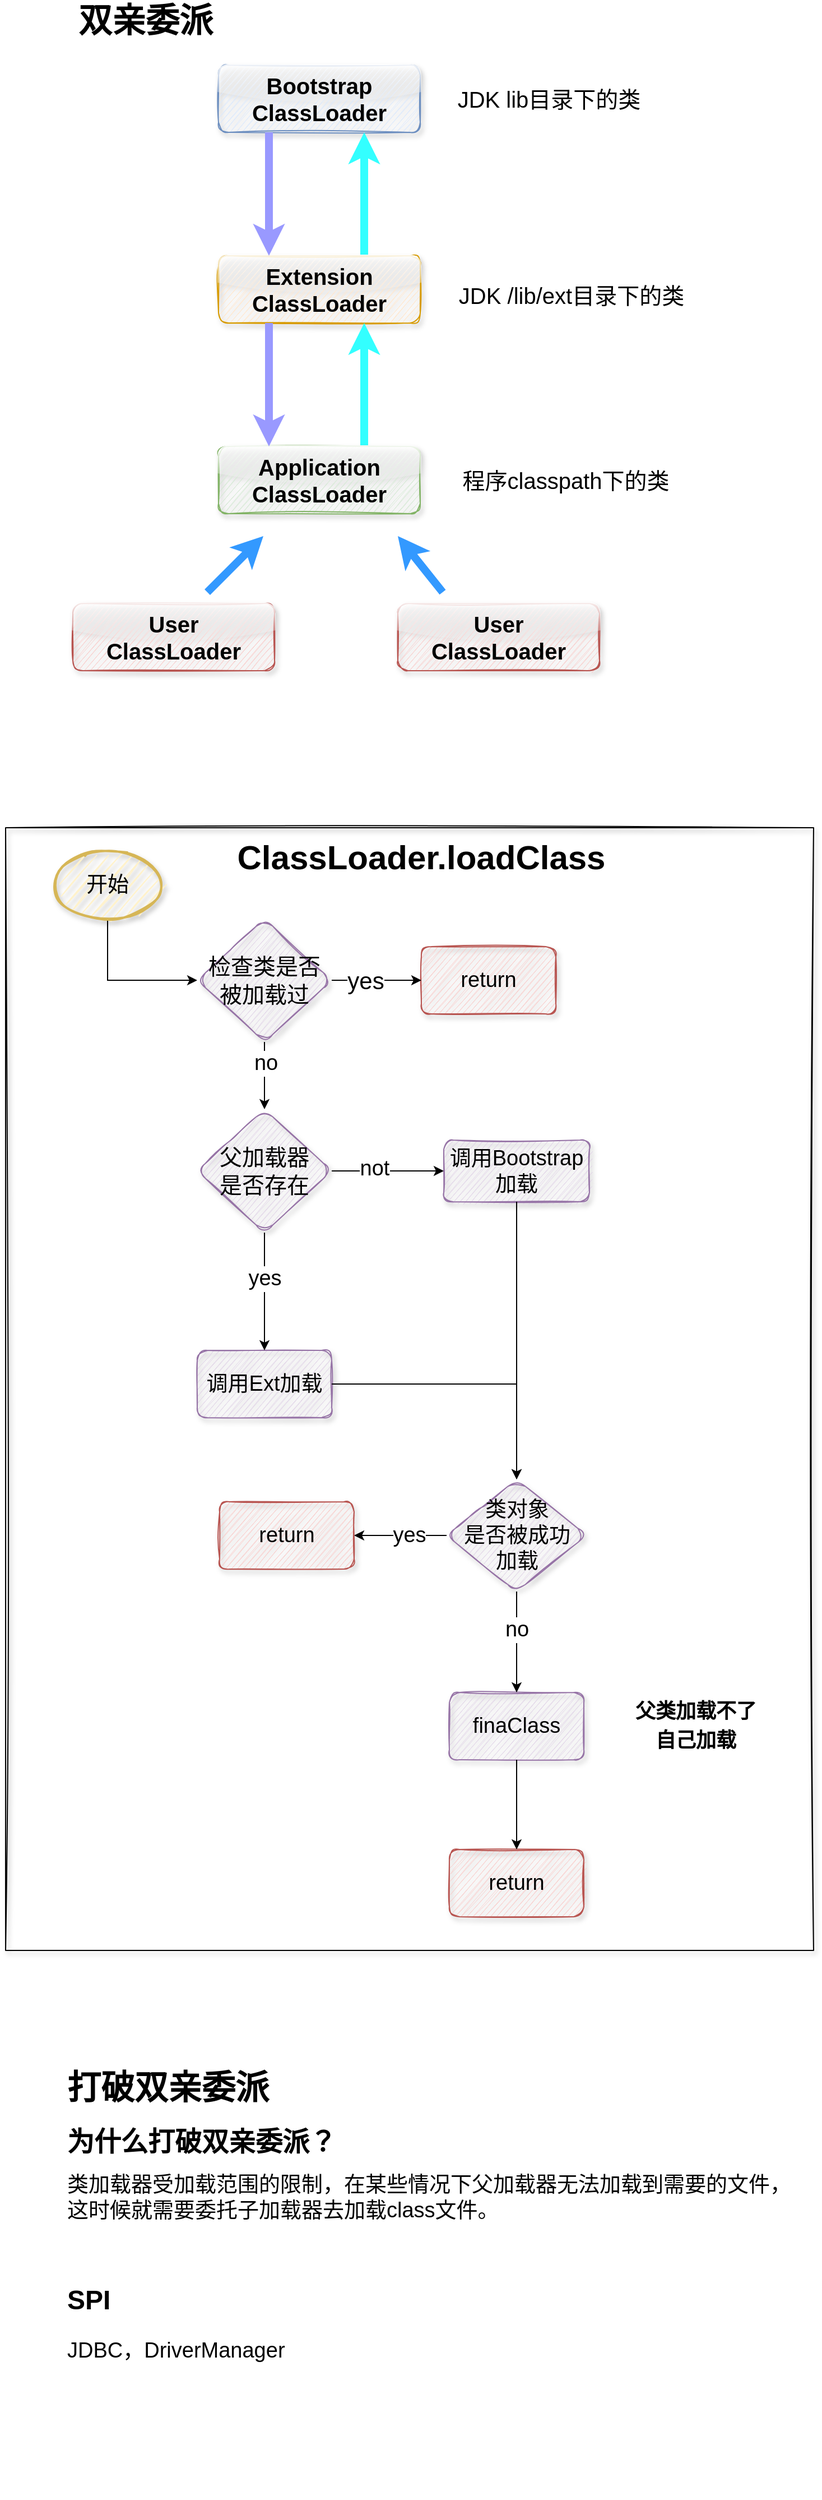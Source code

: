<mxfile version="16.5.6" type="github">
  <diagram id="boqYSjhlPDfo5EqzpHAg" name="Page-1">
    <mxGraphModel dx="1416" dy="734" grid="1" gridSize="10" guides="1" tooltips="1" connect="1" arrows="1" fold="1" page="1" pageScale="1" pageWidth="827" pageHeight="1169" math="0" shadow="0">
      <root>
        <mxCell id="0" />
        <mxCell id="1" parent="0" />
        <mxCell id="QJieqvBiZlkZ0J_g9zYV-2" value="&lt;h1&gt;&lt;font style=&quot;font-size: 30px&quot;&gt;打破双亲委派&lt;/font&gt;&lt;/h1&gt;&lt;p&gt;&lt;b&gt;&lt;font style=&quot;font-size: 24px&quot;&gt;为什么打破双亲委派？&lt;/font&gt;&lt;/b&gt;&lt;/p&gt;&lt;p&gt;&lt;font style=&quot;font-size: 19px&quot;&gt;类加载器受加载范围的限制，在某些情况下父加载器无法加载到需要的文件，这时候就需要委托子加载器去加载class文件。&lt;/font&gt;&lt;/p&gt;&lt;p style=&quot;font-size: 17px&quot;&gt;&lt;br&gt;&lt;/p&gt;&lt;p&gt;&lt;b&gt;&lt;font style=&quot;font-size: 24px&quot;&gt;SPI&lt;/font&gt;&lt;/b&gt;&lt;/p&gt;&lt;p style=&quot;font-size: 19px&quot;&gt;JDBC，DriverManager&amp;nbsp;&lt;/p&gt;" style="text;html=1;strokeColor=none;fillColor=none;spacing=5;spacingTop=-20;whiteSpace=wrap;overflow=hidden;rounded=0;" parent="1" vertex="1">
          <mxGeometry x="110" y="1880" width="660" height="390" as="geometry" />
        </mxCell>
        <mxCell id="LoPak_it9yGRDo9d3WOG-57" value="" style="group" vertex="1" connectable="0" parent="1">
          <mxGeometry x="60" y="780" width="721" height="1001" as="geometry" />
        </mxCell>
        <mxCell id="LoPak_it9yGRDo9d3WOG-9" value="" style="rounded=0;whiteSpace=wrap;html=1;shadow=1;glass=0;sketch=1;fontSize=20;gradientColor=none;fillStyle=auto;fillColor=none;" vertex="1" parent="LoPak_it9yGRDo9d3WOG-57">
          <mxGeometry width="721" height="1001" as="geometry" />
        </mxCell>
        <mxCell id="LoPak_it9yGRDo9d3WOG-18" value="" style="edgeStyle=orthogonalEdgeStyle;rounded=0;orthogonalLoop=1;jettySize=auto;html=1;fontSize=19;" edge="1" parent="LoPak_it9yGRDo9d3WOG-57" source="LoPak_it9yGRDo9d3WOG-16">
          <mxGeometry relative="1" as="geometry">
            <mxPoint x="231" y="251" as="targetPoint" />
          </mxGeometry>
        </mxCell>
        <mxCell id="LoPak_it9yGRDo9d3WOG-19" value="no" style="edgeLabel;html=1;align=center;verticalAlign=middle;resizable=0;points=[];fontSize=19;" vertex="1" connectable="0" parent="LoPak_it9yGRDo9d3WOG-18">
          <mxGeometry x="0.238" y="-1" relative="1" as="geometry">
            <mxPoint x="1" y="-18" as="offset" />
          </mxGeometry>
        </mxCell>
        <mxCell id="LoPak_it9yGRDo9d3WOG-16" value="&lt;span style=&quot;font-size: 20px&quot;&gt;检查类是否被加载过&lt;/span&gt;" style="rhombus;whiteSpace=wrap;html=1;shadow=1;glass=0;sketch=1;fillStyle=auto;fontSize=19;fillColor=#e1d5e7;rounded=1;strokeColor=#9673a6;" vertex="1" parent="LoPak_it9yGRDo9d3WOG-57">
          <mxGeometry x="171" y="81" width="120" height="110" as="geometry" />
        </mxCell>
        <mxCell id="LoPak_it9yGRDo9d3WOG-22" style="edgeStyle=orthogonalEdgeStyle;rounded=0;orthogonalLoop=1;jettySize=auto;html=1;exitX=0.5;exitY=1;exitDx=0;exitDy=0;exitPerimeter=0;fontSize=19;" edge="1" parent="LoPak_it9yGRDo9d3WOG-57" source="LoPak_it9yGRDo9d3WOG-20" target="LoPak_it9yGRDo9d3WOG-16">
          <mxGeometry relative="1" as="geometry" />
        </mxCell>
        <mxCell id="LoPak_it9yGRDo9d3WOG-20" value="开始" style="strokeWidth=2;html=1;shape=mxgraph.flowchart.start_1;whiteSpace=wrap;rounded=1;shadow=1;glass=0;sketch=1;fillStyle=auto;fontSize=19;fillColor=#fff2cc;strokeColor=#d6b656;" vertex="1" parent="LoPak_it9yGRDo9d3WOG-57">
          <mxGeometry x="41" y="21" width="100" height="60" as="geometry" />
        </mxCell>
        <mxCell id="LoPak_it9yGRDo9d3WOG-30" value="return" style="whiteSpace=wrap;html=1;fontSize=19;fillColor=#f8cecc;strokeColor=#b85450;shadow=1;glass=0;sketch=1;fillStyle=auto;rounded=1;" vertex="1" parent="LoPak_it9yGRDo9d3WOG-57">
          <mxGeometry x="371" y="106" width="120" height="60" as="geometry" />
        </mxCell>
        <mxCell id="LoPak_it9yGRDo9d3WOG-31" value="" style="edgeStyle=orthogonalEdgeStyle;rounded=0;orthogonalLoop=1;jettySize=auto;html=1;fontSize=19;" edge="1" parent="LoPak_it9yGRDo9d3WOG-57" source="LoPak_it9yGRDo9d3WOG-16" target="LoPak_it9yGRDo9d3WOG-30">
          <mxGeometry relative="1" as="geometry" />
        </mxCell>
        <mxCell id="LoPak_it9yGRDo9d3WOG-55" value="yes" style="edgeLabel;html=1;align=center;verticalAlign=middle;resizable=0;points=[];fontSize=21;fontFamily=Helvetica;fontColor=default;" vertex="1" connectable="0" parent="LoPak_it9yGRDo9d3WOG-31">
          <mxGeometry x="-0.25" relative="1" as="geometry">
            <mxPoint as="offset" />
          </mxGeometry>
        </mxCell>
        <mxCell id="LoPak_it9yGRDo9d3WOG-33" value="&lt;span style=&quot;font-size: 20px&quot;&gt;父加载器&lt;br&gt;是否存在&lt;br&gt;&lt;/span&gt;" style="rhombus;whiteSpace=wrap;html=1;shadow=1;glass=0;sketch=1;fillStyle=auto;fontSize=19;fillColor=#e1d5e7;rounded=1;strokeColor=#9673a6;" vertex="1" parent="LoPak_it9yGRDo9d3WOG-57">
          <mxGeometry x="171" y="251" width="120" height="110" as="geometry" />
        </mxCell>
        <mxCell id="LoPak_it9yGRDo9d3WOG-34" value="调用Bootstrap加载" style="whiteSpace=wrap;html=1;fontSize=19;fillColor=#e1d5e7;strokeColor=#9673a6;shadow=1;glass=0;sketch=1;fillStyle=auto;rounded=1;" vertex="1" parent="LoPak_it9yGRDo9d3WOG-57">
          <mxGeometry x="391" y="278.5" width="130" height="55" as="geometry" />
        </mxCell>
        <mxCell id="LoPak_it9yGRDo9d3WOG-35" value="" style="edgeStyle=orthogonalEdgeStyle;rounded=0;orthogonalLoop=1;jettySize=auto;html=1;fontSize=19;" edge="1" parent="LoPak_it9yGRDo9d3WOG-57" source="LoPak_it9yGRDo9d3WOG-33" target="LoPak_it9yGRDo9d3WOG-34">
          <mxGeometry relative="1" as="geometry" />
        </mxCell>
        <mxCell id="LoPak_it9yGRDo9d3WOG-38" value="not" style="edgeLabel;html=1;align=center;verticalAlign=middle;resizable=0;points=[];fontSize=19;" vertex="1" connectable="0" parent="LoPak_it9yGRDo9d3WOG-35">
          <mxGeometry x="-0.25" relative="1" as="geometry">
            <mxPoint y="-2" as="offset" />
          </mxGeometry>
        </mxCell>
        <mxCell id="LoPak_it9yGRDo9d3WOG-40" value="调用Ext加载" style="whiteSpace=wrap;html=1;fontSize=19;fillColor=#e1d5e7;strokeColor=#9673a6;shadow=1;glass=0;sketch=1;fillStyle=auto;rounded=1;" vertex="1" parent="LoPak_it9yGRDo9d3WOG-57">
          <mxGeometry x="171" y="466" width="120" height="60" as="geometry" />
        </mxCell>
        <mxCell id="LoPak_it9yGRDo9d3WOG-41" value="" style="edgeStyle=orthogonalEdgeStyle;rounded=0;orthogonalLoop=1;jettySize=auto;html=1;fontSize=19;" edge="1" parent="LoPak_it9yGRDo9d3WOG-57" source="LoPak_it9yGRDo9d3WOG-33" target="LoPak_it9yGRDo9d3WOG-40">
          <mxGeometry relative="1" as="geometry" />
        </mxCell>
        <mxCell id="LoPak_it9yGRDo9d3WOG-42" value="yes" style="edgeLabel;html=1;align=center;verticalAlign=middle;resizable=0;points=[];fontSize=19;fontFamily=Helvetica;fontColor=default;" vertex="1" connectable="0" parent="LoPak_it9yGRDo9d3WOG-41">
          <mxGeometry x="-0.219" relative="1" as="geometry">
            <mxPoint as="offset" />
          </mxGeometry>
        </mxCell>
        <mxCell id="LoPak_it9yGRDo9d3WOG-43" value="类对象&lt;br&gt;是否被成功&lt;br&gt;加载" style="rhombus;whiteSpace=wrap;html=1;fontSize=19;fillColor=#e1d5e7;strokeColor=#9673a6;shadow=1;glass=0;sketch=1;fillStyle=auto;rounded=1;" vertex="1" parent="LoPak_it9yGRDo9d3WOG-57">
          <mxGeometry x="393.5" y="581" width="125" height="100" as="geometry" />
        </mxCell>
        <mxCell id="LoPak_it9yGRDo9d3WOG-45" style="edgeStyle=orthogonalEdgeStyle;shape=connector;rounded=0;orthogonalLoop=1;jettySize=auto;html=1;exitX=0.5;exitY=1;exitDx=0;exitDy=0;entryX=0.5;entryY=0;entryDx=0;entryDy=0;labelBackgroundColor=default;fontFamily=Helvetica;fontSize=19;fontColor=default;endArrow=classic;strokeColor=default;" edge="1" parent="LoPak_it9yGRDo9d3WOG-57" source="LoPak_it9yGRDo9d3WOG-34" target="LoPak_it9yGRDo9d3WOG-43">
          <mxGeometry relative="1" as="geometry" />
        </mxCell>
        <mxCell id="LoPak_it9yGRDo9d3WOG-44" value="" style="edgeStyle=orthogonalEdgeStyle;shape=connector;rounded=0;orthogonalLoop=1;jettySize=auto;html=1;labelBackgroundColor=default;fontFamily=Helvetica;fontSize=19;fontColor=default;endArrow=classic;strokeColor=default;" edge="1" parent="LoPak_it9yGRDo9d3WOG-57" source="LoPak_it9yGRDo9d3WOG-40" target="LoPak_it9yGRDo9d3WOG-43">
          <mxGeometry relative="1" as="geometry" />
        </mxCell>
        <mxCell id="LoPak_it9yGRDo9d3WOG-46" value="finaClass" style="whiteSpace=wrap;html=1;fontSize=19;fillColor=#e1d5e7;strokeColor=#9673a6;shadow=1;glass=0;sketch=1;fillStyle=auto;rounded=1;" vertex="1" parent="LoPak_it9yGRDo9d3WOG-57">
          <mxGeometry x="396" y="771" width="120" height="60" as="geometry" />
        </mxCell>
        <mxCell id="LoPak_it9yGRDo9d3WOG-47" value="" style="edgeStyle=orthogonalEdgeStyle;shape=connector;rounded=0;orthogonalLoop=1;jettySize=auto;html=1;labelBackgroundColor=default;fontFamily=Helvetica;fontSize=19;fontColor=default;endArrow=classic;strokeColor=default;" edge="1" parent="LoPak_it9yGRDo9d3WOG-57" source="LoPak_it9yGRDo9d3WOG-43" target="LoPak_it9yGRDo9d3WOG-46">
          <mxGeometry relative="1" as="geometry" />
        </mxCell>
        <mxCell id="LoPak_it9yGRDo9d3WOG-51" value="no" style="edgeLabel;html=1;align=center;verticalAlign=middle;resizable=0;points=[];fontSize=19;fontFamily=Helvetica;fontColor=default;" vertex="1" connectable="0" parent="LoPak_it9yGRDo9d3WOG-47">
          <mxGeometry x="0.3" relative="1" as="geometry">
            <mxPoint y="-25" as="offset" />
          </mxGeometry>
        </mxCell>
        <mxCell id="LoPak_it9yGRDo9d3WOG-48" value="return" style="whiteSpace=wrap;html=1;fontSize=19;fillColor=#f8cecc;strokeColor=#b85450;shadow=1;glass=0;sketch=1;fillStyle=auto;rounded=1;" vertex="1" parent="LoPak_it9yGRDo9d3WOG-57">
          <mxGeometry x="191" y="601" width="120" height="60" as="geometry" />
        </mxCell>
        <mxCell id="LoPak_it9yGRDo9d3WOG-49" value="" style="edgeStyle=orthogonalEdgeStyle;shape=connector;rounded=0;orthogonalLoop=1;jettySize=auto;html=1;labelBackgroundColor=default;fontFamily=Helvetica;fontSize=19;fontColor=default;endArrow=classic;strokeColor=default;" edge="1" parent="LoPak_it9yGRDo9d3WOG-57" source="LoPak_it9yGRDo9d3WOG-43" target="LoPak_it9yGRDo9d3WOG-48">
          <mxGeometry relative="1" as="geometry" />
        </mxCell>
        <mxCell id="LoPak_it9yGRDo9d3WOG-50" value="yes" style="edgeLabel;html=1;align=center;verticalAlign=middle;resizable=0;points=[];fontSize=19;fontFamily=Helvetica;fontColor=default;" vertex="1" connectable="0" parent="LoPak_it9yGRDo9d3WOG-49">
          <mxGeometry x="-0.236" y="2" relative="1" as="geometry">
            <mxPoint x="-2" y="-2" as="offset" />
          </mxGeometry>
        </mxCell>
        <mxCell id="LoPak_it9yGRDo9d3WOG-52" value="return" style="whiteSpace=wrap;html=1;fontSize=19;fillColor=#f8cecc;strokeColor=#b85450;shadow=1;glass=0;sketch=1;fillStyle=auto;rounded=1;" vertex="1" parent="LoPak_it9yGRDo9d3WOG-57">
          <mxGeometry x="396" y="911" width="120" height="60" as="geometry" />
        </mxCell>
        <mxCell id="LoPak_it9yGRDo9d3WOG-53" value="" style="edgeStyle=orthogonalEdgeStyle;shape=connector;rounded=0;orthogonalLoop=1;jettySize=auto;html=1;labelBackgroundColor=default;fontFamily=Helvetica;fontSize=19;fontColor=default;endArrow=classic;strokeColor=default;" edge="1" parent="LoPak_it9yGRDo9d3WOG-57" source="LoPak_it9yGRDo9d3WOG-46" target="LoPak_it9yGRDo9d3WOG-52">
          <mxGeometry relative="1" as="geometry" />
        </mxCell>
        <mxCell id="LoPak_it9yGRDo9d3WOG-54" value="&lt;font style=&quot;font-size: 30px&quot;&gt;&lt;b&gt;ClassLoader.loadClass&lt;/b&gt;&lt;/font&gt;" style="text;html=1;strokeColor=none;fillColor=none;align=center;verticalAlign=middle;whiteSpace=wrap;rounded=0;shadow=1;glass=0;sketch=1;fillStyle=auto;fontFamily=Helvetica;fontSize=19;fontColor=default;" vertex="1" parent="LoPak_it9yGRDo9d3WOG-57">
          <mxGeometry x="341" y="11" width="60" height="30" as="geometry" />
        </mxCell>
        <mxCell id="LoPak_it9yGRDo9d3WOG-56" value="&lt;font style=&quot;font-size: 18px&quot;&gt;&lt;b&gt;父类加载不了&lt;br&gt;自己加载&lt;/b&gt;&lt;/font&gt;" style="text;html=1;strokeColor=none;fillColor=none;align=center;verticalAlign=middle;whiteSpace=wrap;rounded=0;shadow=1;glass=0;sketch=1;fillStyle=auto;fontFamily=Helvetica;fontSize=21;fontColor=default;" vertex="1" parent="LoPak_it9yGRDo9d3WOG-57">
          <mxGeometry x="541" y="786" width="150" height="25" as="geometry" />
        </mxCell>
        <mxCell id="LoPak_it9yGRDo9d3WOG-58" value="" style="group" vertex="1" connectable="0" parent="1">
          <mxGeometry x="120" y="50" width="550" height="590" as="geometry" />
        </mxCell>
        <mxCell id="ihBeobYTyzfN0iLytpON-1" value="Bootstrap ClassLoader" style="rounded=1;whiteSpace=wrap;html=1;glass=1;sketch=1;shadow=1;fillColor=#dae8fc;strokeColor=#6c8ebf;fontSize=20;fontStyle=1" parent="LoPak_it9yGRDo9d3WOG-58" vertex="1">
          <mxGeometry x="130" y="50" width="180" height="60" as="geometry" />
        </mxCell>
        <mxCell id="ihBeobYTyzfN0iLytpON-7" value="" style="edgeStyle=orthogonalEdgeStyle;rounded=0;orthogonalLoop=1;jettySize=auto;html=1;fontSize=20;strokeWidth=7;strokeColor=#33FFFF;" parent="LoPak_it9yGRDo9d3WOG-58" source="ihBeobYTyzfN0iLytpON-2" target="ihBeobYTyzfN0iLytpON-1" edge="1">
          <mxGeometry relative="1" as="geometry">
            <Array as="points">
              <mxPoint x="260" y="160" />
              <mxPoint x="260" y="160" />
            </Array>
          </mxGeometry>
        </mxCell>
        <mxCell id="ihBeobYTyzfN0iLytpON-2" value="Extension ClassLoader" style="rounded=1;whiteSpace=wrap;html=1;glass=1;sketch=1;shadow=1;fillColor=#ffe6cc;strokeColor=#d79b00;fontSize=20;fontStyle=1" parent="LoPak_it9yGRDo9d3WOG-58" vertex="1">
          <mxGeometry x="130" y="220" width="180" height="60" as="geometry" />
        </mxCell>
        <mxCell id="ihBeobYTyzfN0iLytpON-12" style="edgeStyle=orthogonalEdgeStyle;rounded=0;orthogonalLoop=1;jettySize=auto;html=1;exitX=0.25;exitY=1;exitDx=0;exitDy=0;entryX=0.25;entryY=0;entryDx=0;entryDy=0;fontSize=20;strokeColor=#9999FF;strokeWidth=7;" parent="LoPak_it9yGRDo9d3WOG-58" source="ihBeobYTyzfN0iLytpON-1" target="ihBeobYTyzfN0iLytpON-2" edge="1">
          <mxGeometry relative="1" as="geometry" />
        </mxCell>
        <mxCell id="ihBeobYTyzfN0iLytpON-6" value="" style="edgeStyle=orthogonalEdgeStyle;rounded=0;orthogonalLoop=1;jettySize=auto;html=1;fontSize=20;strokeWidth=7;strokeColor=#33FFFF;" parent="LoPak_it9yGRDo9d3WOG-58" source="ihBeobYTyzfN0iLytpON-3" target="ihBeobYTyzfN0iLytpON-2" edge="1">
          <mxGeometry relative="1" as="geometry">
            <Array as="points">
              <mxPoint x="260" y="340" />
              <mxPoint x="260" y="340" />
            </Array>
          </mxGeometry>
        </mxCell>
        <mxCell id="ihBeobYTyzfN0iLytpON-3" value="Application ClassLoader" style="rounded=1;whiteSpace=wrap;html=1;glass=1;sketch=1;shadow=1;fillColor=#d5e8d4;strokeColor=#82b366;fontSize=20;fontStyle=1" parent="LoPak_it9yGRDo9d3WOG-58" vertex="1">
          <mxGeometry x="130" y="390" width="180" height="60" as="geometry" />
        </mxCell>
        <mxCell id="ihBeobYTyzfN0iLytpON-13" style="edgeStyle=orthogonalEdgeStyle;rounded=0;orthogonalLoop=1;jettySize=auto;html=1;exitX=0.25;exitY=1;exitDx=0;exitDy=0;entryX=0.25;entryY=0;entryDx=0;entryDy=0;fontSize=20;strokeColor=#9999FF;strokeWidth=7;" parent="LoPak_it9yGRDo9d3WOG-58" source="ihBeobYTyzfN0iLytpON-2" target="ihBeobYTyzfN0iLytpON-3" edge="1">
          <mxGeometry relative="1" as="geometry" />
        </mxCell>
        <mxCell id="ihBeobYTyzfN0iLytpON-4" value="User&lt;br&gt;ClassLoader" style="rounded=1;whiteSpace=wrap;html=1;glass=1;sketch=1;shadow=1;fillColor=#f8cecc;strokeColor=#b85450;fontSize=20;fontStyle=1" parent="LoPak_it9yGRDo9d3WOG-58" vertex="1">
          <mxGeometry y="530" width="180" height="60" as="geometry" />
        </mxCell>
        <mxCell id="ihBeobYTyzfN0iLytpON-5" value="User&lt;br&gt;ClassLoader" style="rounded=1;whiteSpace=wrap;html=1;glass=1;sketch=1;shadow=1;fillColor=#f8cecc;strokeColor=#b85450;fontSize=20;fontStyle=1" parent="LoPak_it9yGRDo9d3WOG-58" vertex="1">
          <mxGeometry x="290" y="530" width="180" height="60" as="geometry" />
        </mxCell>
        <mxCell id="ihBeobYTyzfN0iLytpON-10" value="" style="endArrow=classic;html=1;rounded=0;fontSize=20;strokeWidth=7;strokeColor=#3399FF;" parent="LoPak_it9yGRDo9d3WOG-58" edge="1">
          <mxGeometry width="50" height="50" relative="1" as="geometry">
            <mxPoint x="120" y="520" as="sourcePoint" />
            <mxPoint x="170" y="470" as="targetPoint" />
          </mxGeometry>
        </mxCell>
        <mxCell id="ihBeobYTyzfN0iLytpON-11" value="" style="endArrow=classic;html=1;rounded=0;fontSize=20;strokeColor=#3399FF;strokeWidth=7;" parent="LoPak_it9yGRDo9d3WOG-58" edge="1">
          <mxGeometry width="50" height="50" relative="1" as="geometry">
            <mxPoint x="330" y="520" as="sourcePoint" />
            <mxPoint x="290" y="470" as="targetPoint" />
          </mxGeometry>
        </mxCell>
        <mxCell id="LoPak_it9yGRDo9d3WOG-2" value="&lt;font style=&quot;font-size: 20px&quot;&gt;JDK lib目录下的类&lt;/font&gt;" style="text;html=1;strokeColor=none;fillColor=none;align=center;verticalAlign=middle;whiteSpace=wrap;rounded=0;" vertex="1" parent="LoPak_it9yGRDo9d3WOG-58">
          <mxGeometry x="330" y="66.25" width="190" height="27.5" as="geometry" />
        </mxCell>
        <mxCell id="LoPak_it9yGRDo9d3WOG-3" value="&lt;font style=&quot;font-size: 20px&quot;&gt;JDK /lib/ext目录下的类&lt;/font&gt;" style="text;html=1;strokeColor=none;fillColor=none;align=center;verticalAlign=middle;whiteSpace=wrap;rounded=0;" vertex="1" parent="LoPak_it9yGRDo9d3WOG-58">
          <mxGeometry x="340" y="243" width="210" height="23.75" as="geometry" />
        </mxCell>
        <mxCell id="LoPak_it9yGRDo9d3WOG-4" value="&lt;span style=&quot;font-size: 20px&quot;&gt;程序classpath下的类&lt;/span&gt;" style="text;html=1;strokeColor=none;fillColor=none;align=center;verticalAlign=middle;whiteSpace=wrap;rounded=0;" vertex="1" parent="LoPak_it9yGRDo9d3WOG-58">
          <mxGeometry x="340" y="409.06" width="200" height="21.88" as="geometry" />
        </mxCell>
        <mxCell id="LoPak_it9yGRDo9d3WOG-6" value="&lt;b&gt;&lt;font style=&quot;font-size: 30px&quot;&gt;双亲委派&lt;/font&gt;&lt;/b&gt;" style="text;html=1;strokeColor=none;fillColor=none;align=center;verticalAlign=middle;whiteSpace=wrap;rounded=0;fontSize=20;" vertex="1" parent="LoPak_it9yGRDo9d3WOG-58">
          <mxGeometry width="130" height="20" as="geometry" />
        </mxCell>
      </root>
    </mxGraphModel>
  </diagram>
</mxfile>
